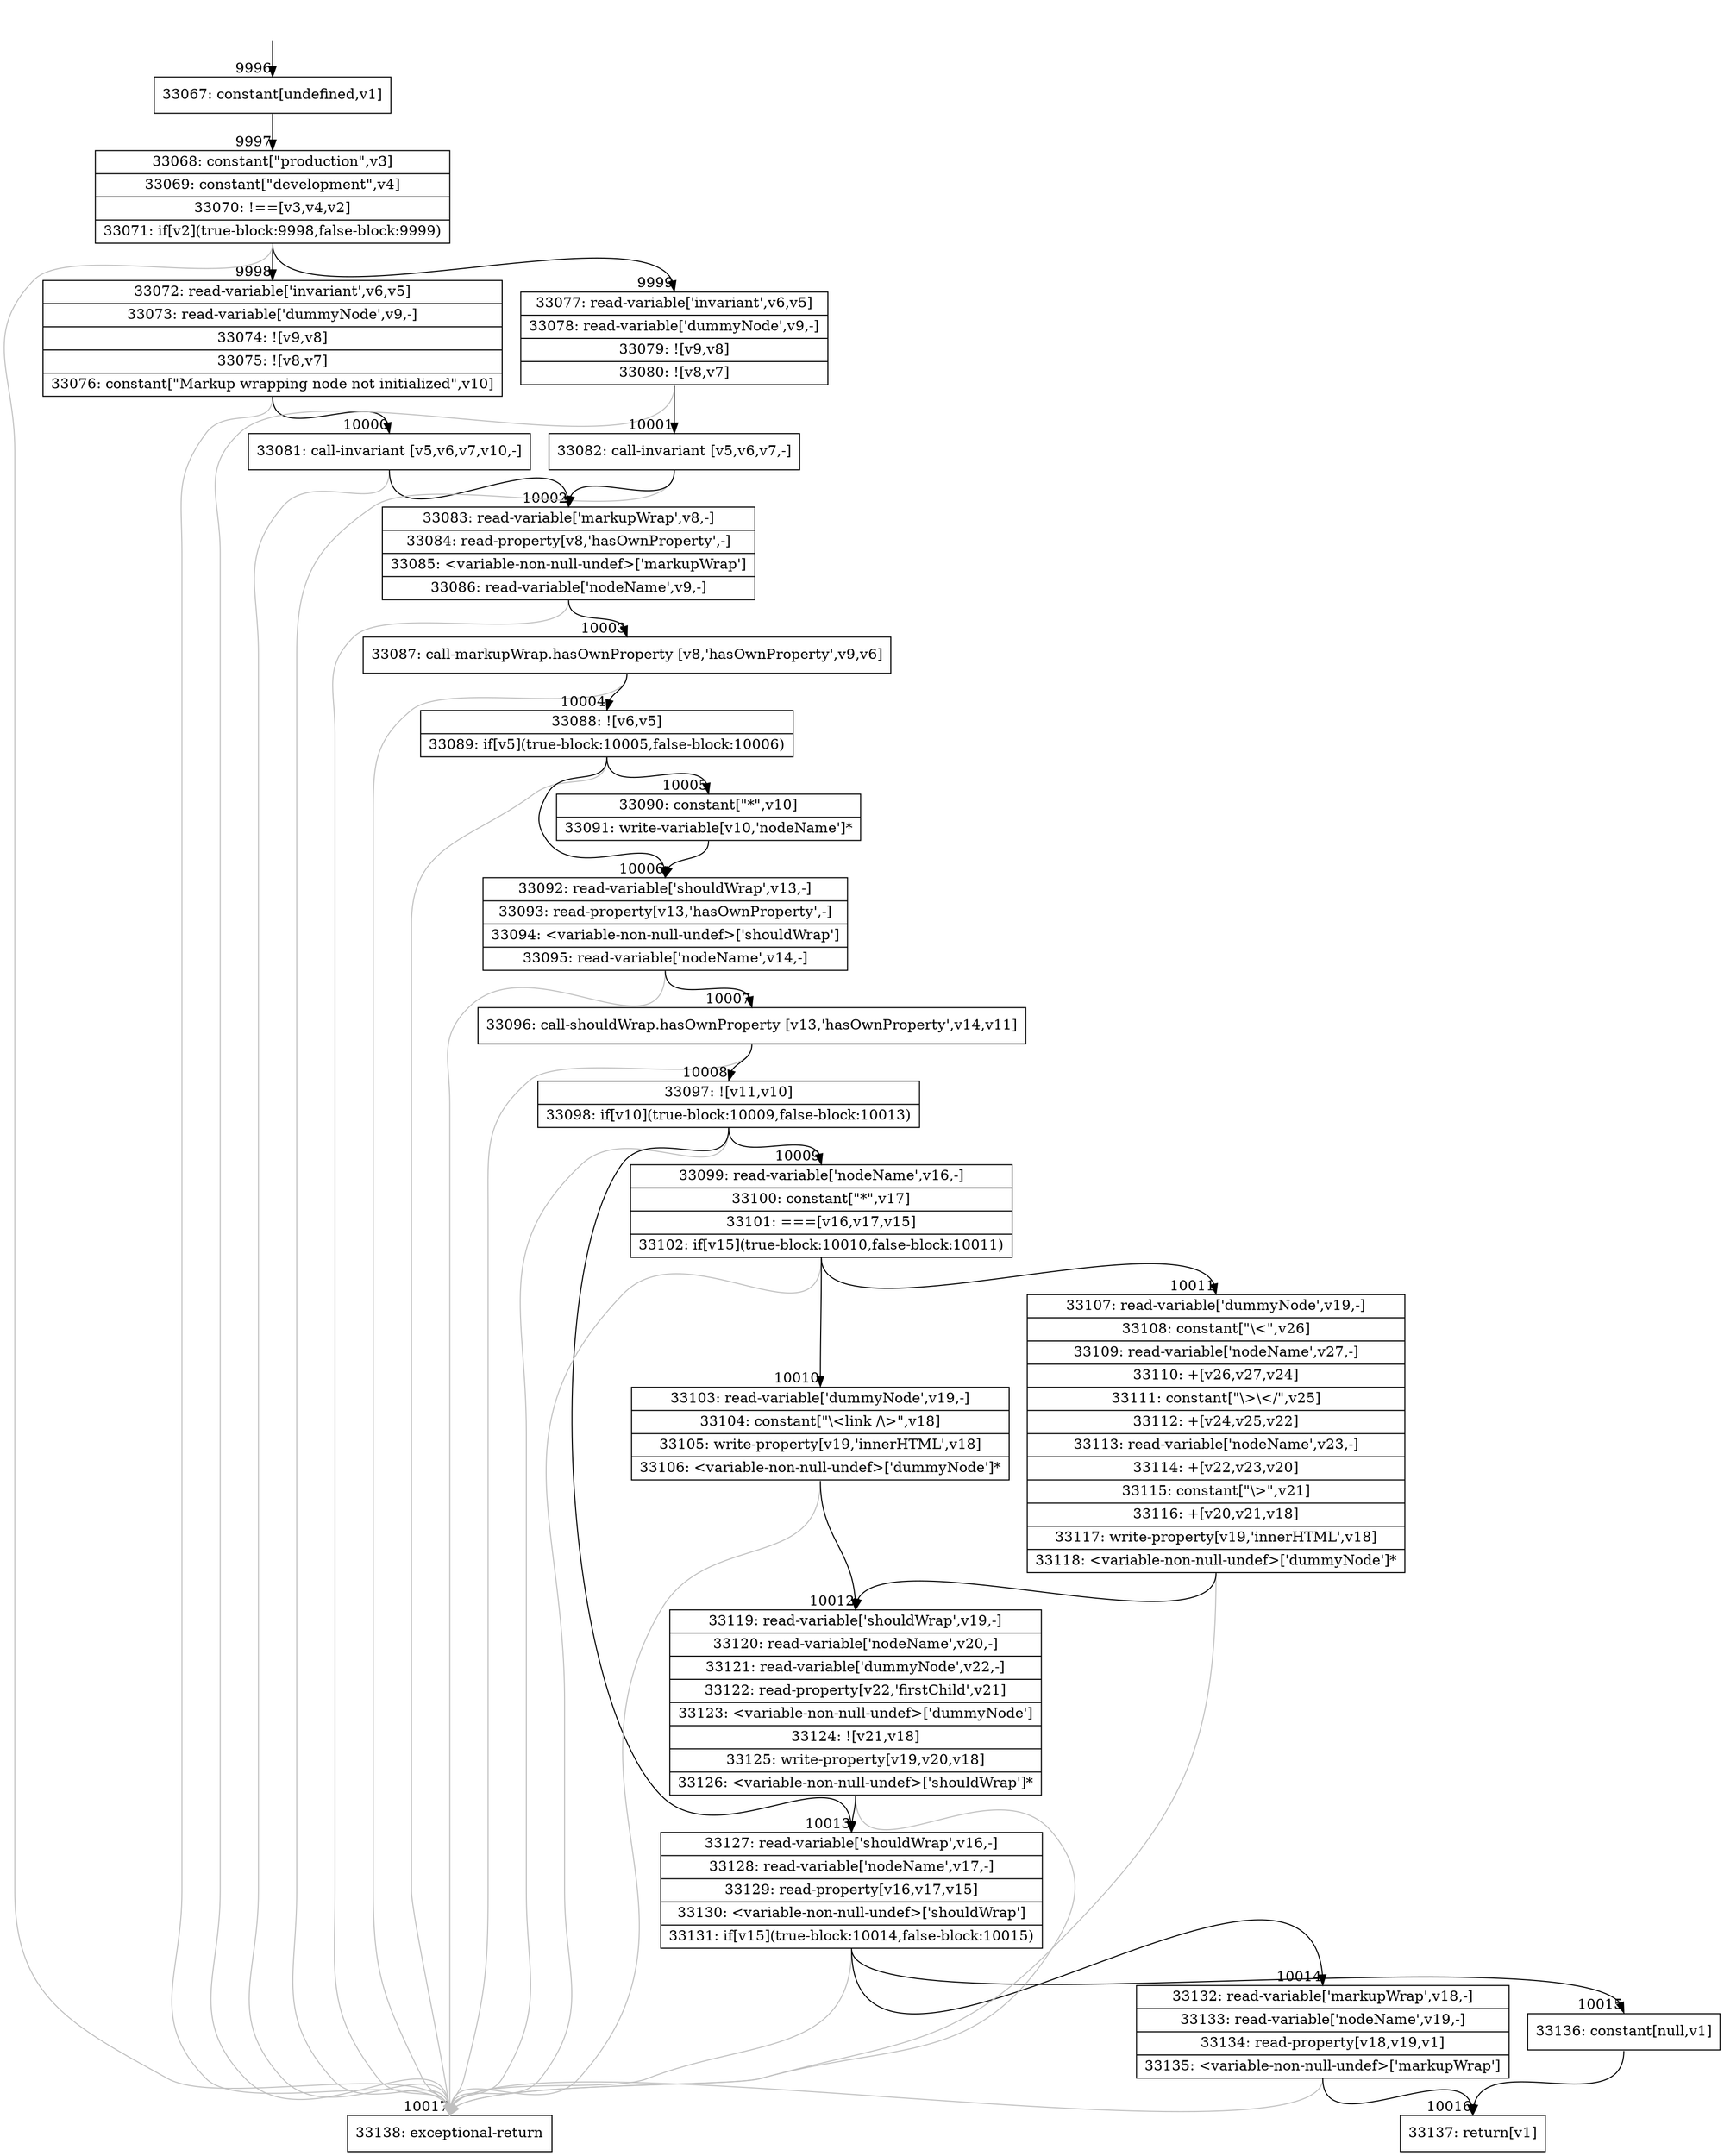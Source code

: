 digraph {
rankdir="TD"
BB_entry750[shape=none,label=""];
BB_entry750 -> BB9996 [tailport=s, headport=n, headlabel="    9996"]
BB9996 [shape=record label="{33067: constant[undefined,v1]}" ] 
BB9996 -> BB9997 [tailport=s, headport=n, headlabel="      9997"]
BB9997 [shape=record label="{33068: constant[\"production\",v3]|33069: constant[\"development\",v4]|33070: !==[v3,v4,v2]|33071: if[v2](true-block:9998,false-block:9999)}" ] 
BB9997 -> BB9998 [tailport=s, headport=n, headlabel="      9998"]
BB9997 -> BB9999 [tailport=s, headport=n, headlabel="      9999"]
BB9997 -> BB10017 [tailport=s, headport=n, color=gray, headlabel="      10017"]
BB9998 [shape=record label="{33072: read-variable['invariant',v6,v5]|33073: read-variable['dummyNode',v9,-]|33074: ![v9,v8]|33075: ![v8,v7]|33076: constant[\"Markup wrapping node not initialized\",v10]}" ] 
BB9998 -> BB10000 [tailport=s, headport=n, headlabel="      10000"]
BB9998 -> BB10017 [tailport=s, headport=n, color=gray]
BB9999 [shape=record label="{33077: read-variable['invariant',v6,v5]|33078: read-variable['dummyNode',v9,-]|33079: ![v9,v8]|33080: ![v8,v7]}" ] 
BB9999 -> BB10001 [tailport=s, headport=n, headlabel="      10001"]
BB9999 -> BB10017 [tailport=s, headport=n, color=gray]
BB10000 [shape=record label="{33081: call-invariant [v5,v6,v7,v10,-]}" ] 
BB10000 -> BB10002 [tailport=s, headport=n, headlabel="      10002"]
BB10000 -> BB10017 [tailport=s, headport=n, color=gray]
BB10001 [shape=record label="{33082: call-invariant [v5,v6,v7,-]}" ] 
BB10001 -> BB10002 [tailport=s, headport=n]
BB10001 -> BB10017 [tailport=s, headport=n, color=gray]
BB10002 [shape=record label="{33083: read-variable['markupWrap',v8,-]|33084: read-property[v8,'hasOwnProperty',-]|33085: \<variable-non-null-undef\>['markupWrap']|33086: read-variable['nodeName',v9,-]}" ] 
BB10002 -> BB10003 [tailport=s, headport=n, headlabel="      10003"]
BB10002 -> BB10017 [tailport=s, headport=n, color=gray]
BB10003 [shape=record label="{33087: call-markupWrap.hasOwnProperty [v8,'hasOwnProperty',v9,v6]}" ] 
BB10003 -> BB10004 [tailport=s, headport=n, headlabel="      10004"]
BB10003 -> BB10017 [tailport=s, headport=n, color=gray]
BB10004 [shape=record label="{33088: ![v6,v5]|33089: if[v5](true-block:10005,false-block:10006)}" ] 
BB10004 -> BB10005 [tailport=s, headport=n, headlabel="      10005"]
BB10004 -> BB10006 [tailport=s, headport=n, headlabel="      10006"]
BB10004 -> BB10017 [tailport=s, headport=n, color=gray]
BB10005 [shape=record label="{33090: constant[\"*\",v10]|33091: write-variable[v10,'nodeName']*}" ] 
BB10005 -> BB10006 [tailport=s, headport=n]
BB10006 [shape=record label="{33092: read-variable['shouldWrap',v13,-]|33093: read-property[v13,'hasOwnProperty',-]|33094: \<variable-non-null-undef\>['shouldWrap']|33095: read-variable['nodeName',v14,-]}" ] 
BB10006 -> BB10007 [tailport=s, headport=n, headlabel="      10007"]
BB10006 -> BB10017 [tailport=s, headport=n, color=gray]
BB10007 [shape=record label="{33096: call-shouldWrap.hasOwnProperty [v13,'hasOwnProperty',v14,v11]}" ] 
BB10007 -> BB10008 [tailport=s, headport=n, headlabel="      10008"]
BB10007 -> BB10017 [tailport=s, headport=n, color=gray]
BB10008 [shape=record label="{33097: ![v11,v10]|33098: if[v10](true-block:10009,false-block:10013)}" ] 
BB10008 -> BB10009 [tailport=s, headport=n, headlabel="      10009"]
BB10008 -> BB10013 [tailport=s, headport=n, headlabel="      10013"]
BB10008 -> BB10017 [tailport=s, headport=n, color=gray]
BB10009 [shape=record label="{33099: read-variable['nodeName',v16,-]|33100: constant[\"*\",v17]|33101: ===[v16,v17,v15]|33102: if[v15](true-block:10010,false-block:10011)}" ] 
BB10009 -> BB10010 [tailport=s, headport=n, headlabel="      10010"]
BB10009 -> BB10011 [tailport=s, headport=n, headlabel="      10011"]
BB10009 -> BB10017 [tailport=s, headport=n, color=gray]
BB10010 [shape=record label="{33103: read-variable['dummyNode',v19,-]|33104: constant[\"\\\<link /\\\>\",v18]|33105: write-property[v19,'innerHTML',v18]|33106: \<variable-non-null-undef\>['dummyNode']*}" ] 
BB10010 -> BB10012 [tailport=s, headport=n, headlabel="      10012"]
BB10010 -> BB10017 [tailport=s, headport=n, color=gray]
BB10011 [shape=record label="{33107: read-variable['dummyNode',v19,-]|33108: constant[\"\\\<\",v26]|33109: read-variable['nodeName',v27,-]|33110: +[v26,v27,v24]|33111: constant[\"\\\>\\\</\",v25]|33112: +[v24,v25,v22]|33113: read-variable['nodeName',v23,-]|33114: +[v22,v23,v20]|33115: constant[\"\\\>\",v21]|33116: +[v20,v21,v18]|33117: write-property[v19,'innerHTML',v18]|33118: \<variable-non-null-undef\>['dummyNode']*}" ] 
BB10011 -> BB10012 [tailport=s, headport=n]
BB10011 -> BB10017 [tailport=s, headport=n, color=gray]
BB10012 [shape=record label="{33119: read-variable['shouldWrap',v19,-]|33120: read-variable['nodeName',v20,-]|33121: read-variable['dummyNode',v22,-]|33122: read-property[v22,'firstChild',v21]|33123: \<variable-non-null-undef\>['dummyNode']|33124: ![v21,v18]|33125: write-property[v19,v20,v18]|33126: \<variable-non-null-undef\>['shouldWrap']*}" ] 
BB10012 -> BB10013 [tailport=s, headport=n]
BB10012 -> BB10017 [tailport=s, headport=n, color=gray]
BB10013 [shape=record label="{33127: read-variable['shouldWrap',v16,-]|33128: read-variable['nodeName',v17,-]|33129: read-property[v16,v17,v15]|33130: \<variable-non-null-undef\>['shouldWrap']|33131: if[v15](true-block:10014,false-block:10015)}" ] 
BB10013 -> BB10014 [tailport=s, headport=n, headlabel="      10014"]
BB10013 -> BB10015 [tailport=s, headport=n, headlabel="      10015"]
BB10013 -> BB10017 [tailport=s, headport=n, color=gray]
BB10014 [shape=record label="{33132: read-variable['markupWrap',v18,-]|33133: read-variable['nodeName',v19,-]|33134: read-property[v18,v19,v1]|33135: \<variable-non-null-undef\>['markupWrap']}" ] 
BB10014 -> BB10016 [tailport=s, headport=n, headlabel="      10016"]
BB10014 -> BB10017 [tailport=s, headport=n, color=gray]
BB10015 [shape=record label="{33136: constant[null,v1]}" ] 
BB10015 -> BB10016 [tailport=s, headport=n]
BB10016 [shape=record label="{33137: return[v1]}" ] 
BB10017 [shape=record label="{33138: exceptional-return}" ] 
//#$~ 17987
}
